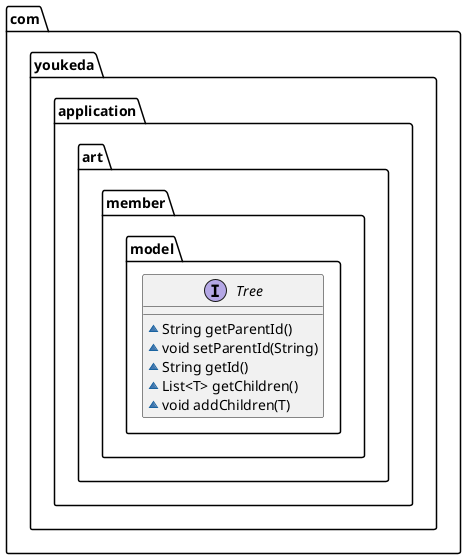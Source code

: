 @startuml
interface com.youkeda.application.art.member.model.Tree {
~ String getParentId()
~ void setParentId(String)
~ String getId()
~ List<T> getChildren()
~ void addChildren(T)
}
@enduml